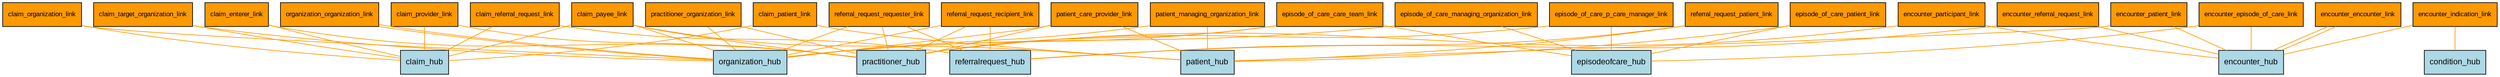graph fhir {
	overlap=false;
	splines=true;

	node [shape=box fontsize=12 fontname="arial" fontcolor=black style=filled fillcolor=lightblue];
		claim_hub; condition_hub; encounter_hub; episodeofcare_hub; organization_hub; patient_hub; practitioner_hub; referralrequest_hub; 

	node [shape=box fontsize=10 fontname="arial" fontcolor=black style=filled fillcolor="#ff9900"];
		claim_enterer_link; claim_organization_link; claim_patient_link; claim_payee_link; claim_provider_link; claim_referral_request_link; claim_target_organization_link; encounter_encounter_link; encounter_episode_of_care_link; encounter_indication_link; encounter_participant_link; encounter_patient_link; encounter_referral_request_link; episode_of_care_care_team_link; episode_of_care_managing_organization_link; episode_of_care_p_care_manager_link; episode_of_care_patient_link; organization_organization_link; patient_care_provider_link; patient_managing_organization_link; practitioner_organization_link; referral_request_patient_link; referral_request_recipient_link; referral_request_requester_link; 

	edge [arrowhead=none color="#ff9900"];
		claim_enterer_link -- practitioner_hub
		claim_enterer_link -- claim_hub
		claim_organization_link -- claim_hub
		claim_organization_link -- organization_hub
		claim_patient_link -- patient_hub
		claim_patient_link -- claim_hub
		claim_payee_link -- practitioner_hub
		claim_payee_link -- claim_hub
		claim_payee_link -- patient_hub
		claim_payee_link -- organization_hub
		claim_provider_link -- practitioner_hub
		claim_provider_link -- claim_hub
		claim_referral_request_link -- referralrequest_hub
		claim_referral_request_link -- claim_hub
		claim_target_organization_link -- organization_hub
		claim_target_organization_link -- claim_hub
		encounter_encounter_link -- encounter_hub
		encounter_encounter_link -- encounter_hub
		encounter_episode_of_care_link -- episodeofcare_hub
		encounter_episode_of_care_link -- encounter_hub
		encounter_indication_link -- encounter_hub
		encounter_indication_link -- condition_hub
		encounter_participant_link -- encounter_hub
		encounter_participant_link -- practitioner_hub
		encounter_patient_link -- patient_hub
		encounter_patient_link -- encounter_hub
		encounter_referral_request_link -- referralrequest_hub
		encounter_referral_request_link -- encounter_hub
		episode_of_care_care_team_link -- practitioner_hub
		episode_of_care_care_team_link -- episodeofcare_hub
		episode_of_care_care_team_link -- organization_hub
		episode_of_care_managing_organization_link -- episodeofcare_hub
		episode_of_care_managing_organization_link -- organization_hub
		episode_of_care_p_care_manager_link -- episodeofcare_hub
		episode_of_care_p_care_manager_link -- practitioner_hub
		episode_of_care_patient_link -- episodeofcare_hub
		episode_of_care_patient_link -- patient_hub
		organization_organization_link -- organization_hub
		organization_organization_link -- organization_hub
		patient_care_provider_link -- practitioner_hub
		patient_care_provider_link -- organization_hub
		patient_care_provider_link -- patient_hub
		patient_managing_organization_link -- organization_hub
		patient_managing_organization_link -- patient_hub
		practitioner_organization_link -- practitioner_hub
		practitioner_organization_link -- organization_hub
		referral_request_patient_link -- referralrequest_hub
		referral_request_patient_link -- patient_hub
		referral_request_recipient_link -- organization_hub
		referral_request_recipient_link -- referralrequest_hub
		referral_request_recipient_link -- practitioner_hub
		referral_request_requester_link -- practitioner_hub
		referral_request_requester_link -- organization_hub
		referral_request_requester_link -- referralrequest_hub
}
